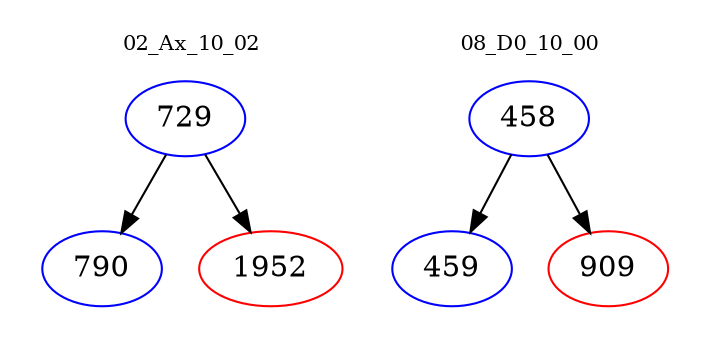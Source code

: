digraph{
subgraph cluster_0 {
color = white
label = "02_Ax_10_02";
fontsize=10;
T0_729 [label="729", color="blue"]
T0_729 -> T0_790 [color="black"]
T0_790 [label="790", color="blue"]
T0_729 -> T0_1952 [color="black"]
T0_1952 [label="1952", color="red"]
}
subgraph cluster_1 {
color = white
label = "08_D0_10_00";
fontsize=10;
T1_458 [label="458", color="blue"]
T1_458 -> T1_459 [color="black"]
T1_459 [label="459", color="blue"]
T1_458 -> T1_909 [color="black"]
T1_909 [label="909", color="red"]
}
}
